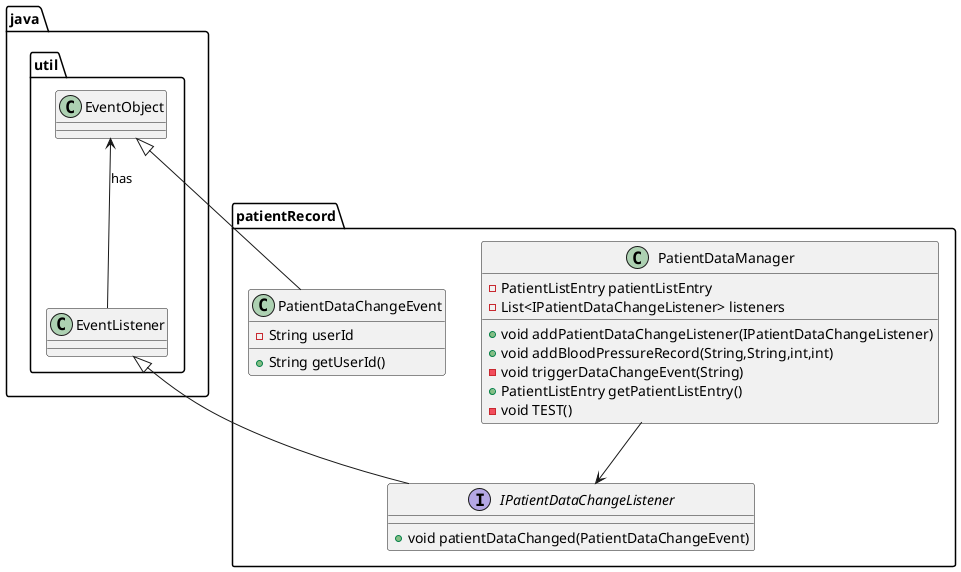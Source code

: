 @startuml
class patientRecord.PatientDataManager {
- PatientListEntry patientListEntry
- List<IPatientDataChangeListener> listeners
+ void addPatientDataChangeListener(IPatientDataChangeListener)
+ void addBloodPressureRecord(String,String,int,int)
- void triggerDataChangeEvent(String)
+ PatientListEntry getPatientListEntry()
- void TEST()
}


interface patientRecord.IPatientDataChangeListener {
+ void patientDataChanged(PatientDataChangeEvent)
}

class patientRecord.PatientDataChangeEvent {
- String userId
+ String getUserId()
}




java.util.EventListener <|-- patientRecord.IPatientDataChangeListener
java.util.EventObject <|-- patientRecord.PatientDataChangeEvent
patientRecord.PatientDataManager --> patientRecord.IPatientDataChangeListener
java.util.EventObject <-- java.util.EventListener :has


@enduml